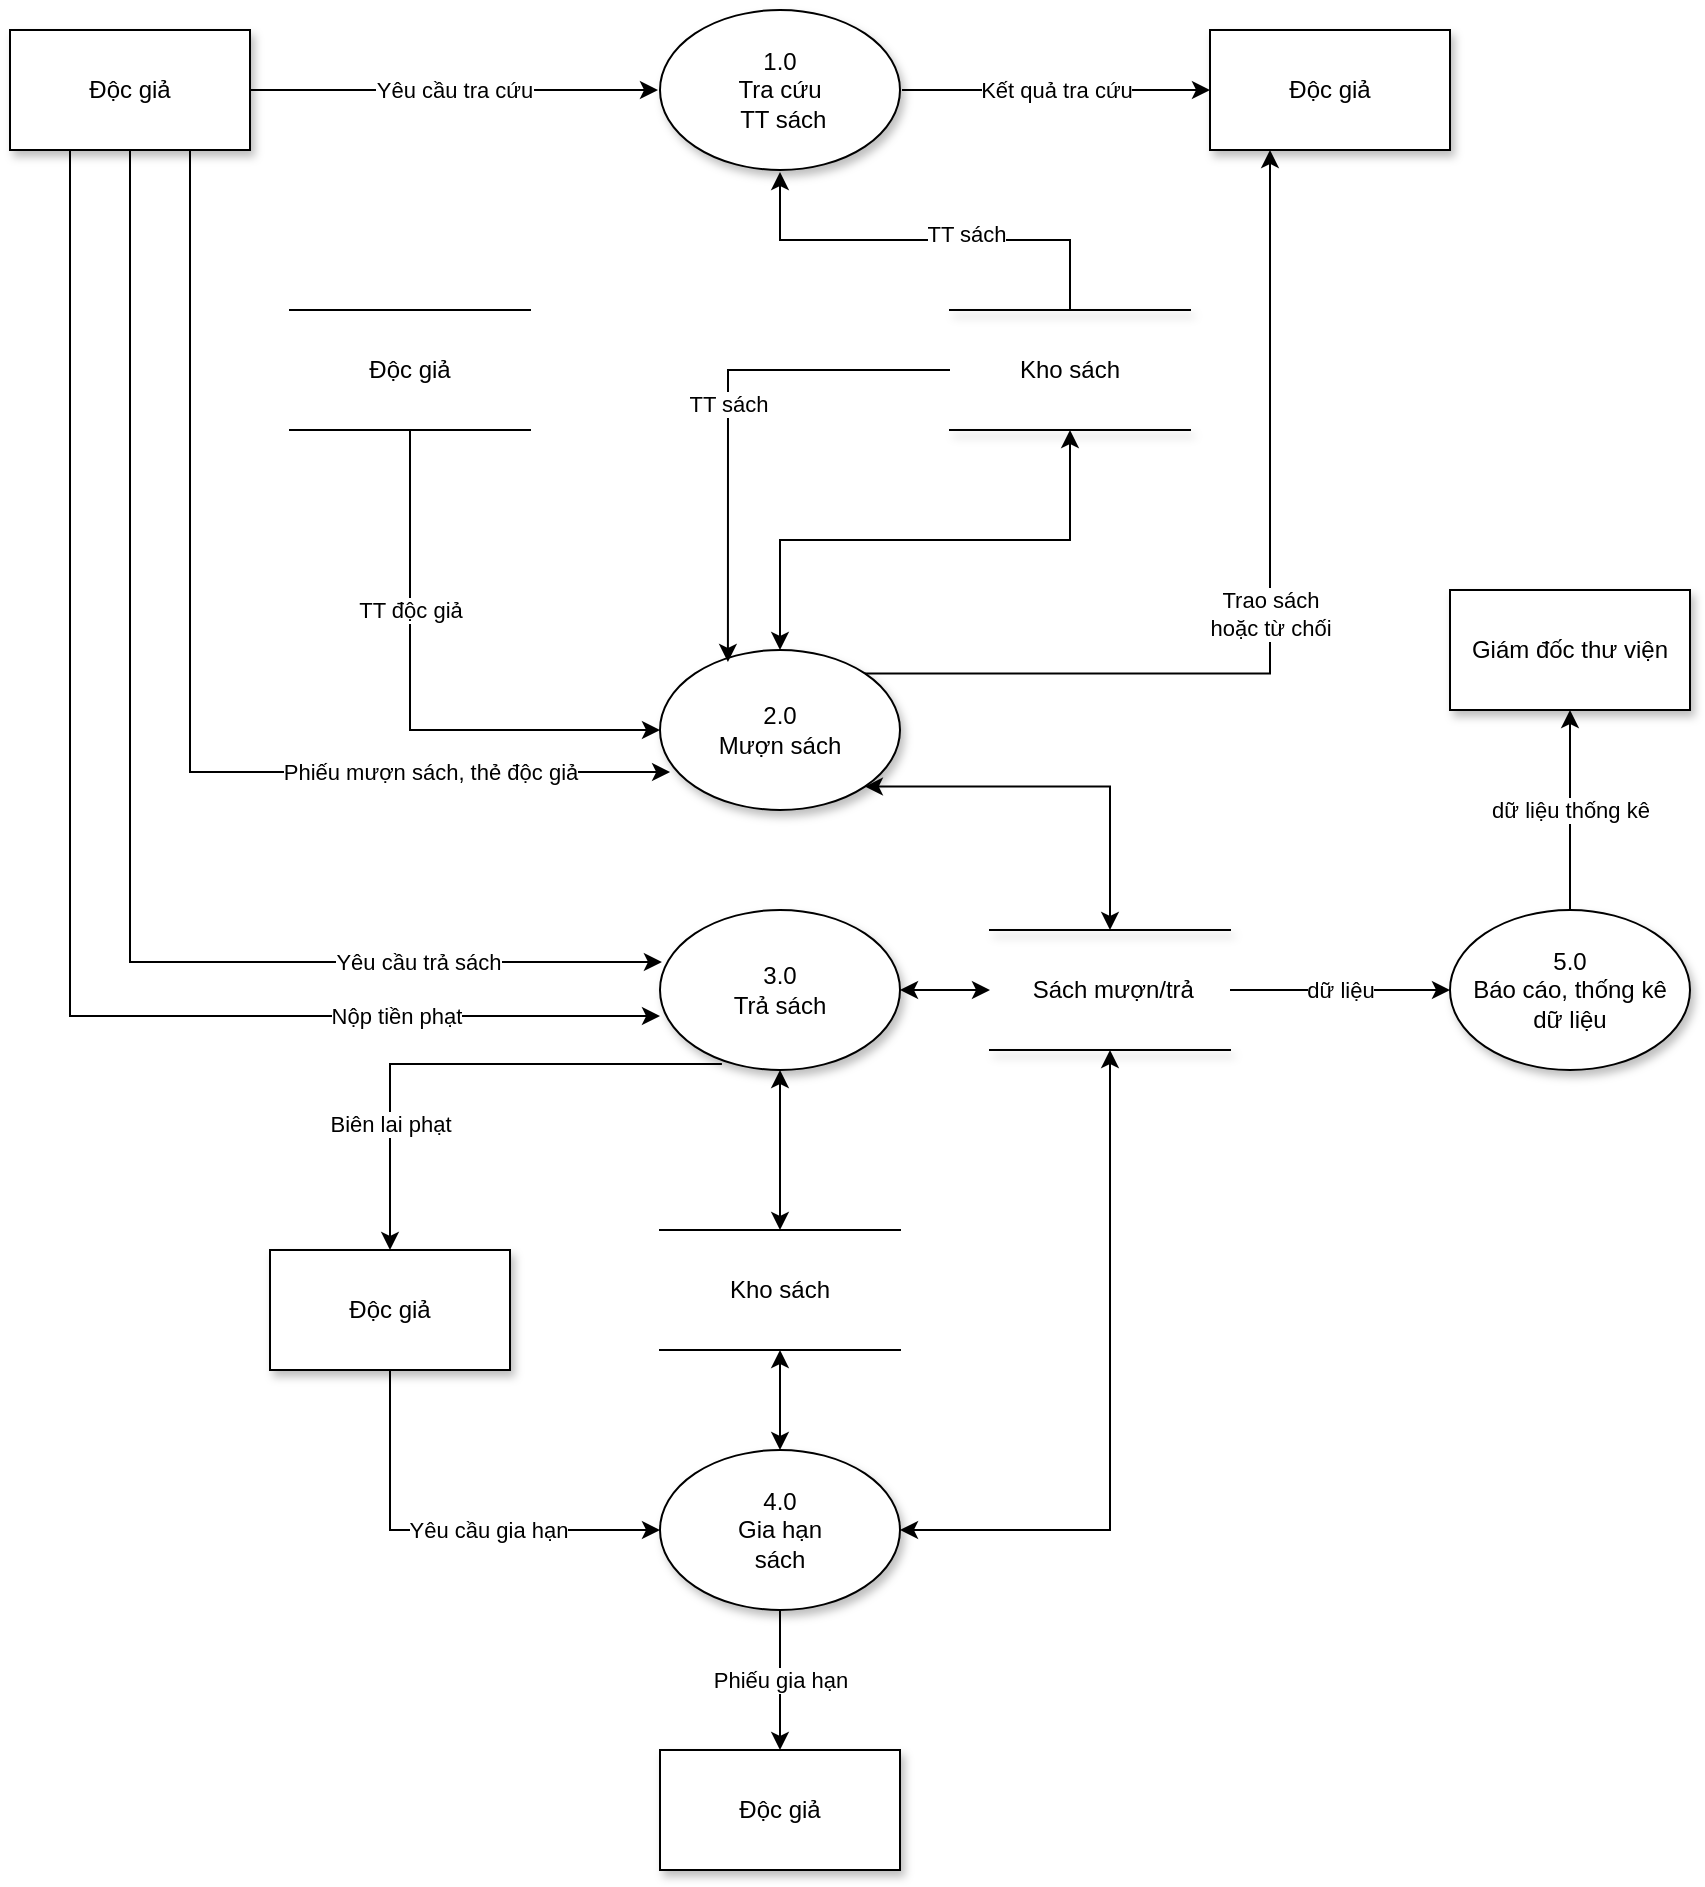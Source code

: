<mxfile version="15.4.1" type="github">
  <diagram id="prtHgNgQTEPvFCAcTncT" name="Page-1">
    <mxGraphModel dx="1634" dy="827" grid="1" gridSize="10" guides="1" tooltips="1" connect="1" arrows="1" fold="1" page="1" pageScale="1" pageWidth="1654" pageHeight="1169" math="0" shadow="0">
      <root>
        <mxCell id="0" />
        <mxCell id="1" parent="0" />
        <mxCell id="YLRgKN9mwZHJv79MUBem-47" style="edgeStyle=orthogonalEdgeStyle;rounded=0;sketch=0;jumpStyle=none;orthogonalLoop=1;jettySize=auto;html=1;exitX=0.5;exitY=1;exitDx=0;exitDy=0;entryX=0.5;entryY=0;entryDx=0;entryDy=0;shadow=0;startArrow=classic;startFill=1;endArrow=none;endFill=0;targetPerimeterSpacing=0;" edge="1" parent="1" source="YLRgKN9mwZHJv79MUBem-3" target="YLRgKN9mwZHJv79MUBem-12">
          <mxGeometry relative="1" as="geometry" />
        </mxCell>
        <mxCell id="YLRgKN9mwZHJv79MUBem-48" value="&lt;div&gt;TT sách&lt;/div&gt;" style="edgeLabel;html=1;align=center;verticalAlign=middle;resizable=0;points=[];" vertex="1" connectable="0" parent="YLRgKN9mwZHJv79MUBem-47">
          <mxGeometry x="0.182" y="3" relative="1" as="geometry">
            <mxPoint as="offset" />
          </mxGeometry>
        </mxCell>
        <mxCell id="YLRgKN9mwZHJv79MUBem-79" value="Kết quả tra cứu " style="edgeStyle=orthogonalEdgeStyle;rounded=0;sketch=0;jumpStyle=none;orthogonalLoop=1;jettySize=auto;html=1;exitX=1;exitY=0.5;exitDx=0;exitDy=0;entryX=0;entryY=0.5;entryDx=0;entryDy=0;shadow=0;startArrow=none;startFill=0;endArrow=classic;endFill=1;targetPerimeterSpacing=0;" edge="1" parent="1" source="YLRgKN9mwZHJv79MUBem-3" target="YLRgKN9mwZHJv79MUBem-78">
          <mxGeometry relative="1" as="geometry" />
        </mxCell>
        <mxCell id="YLRgKN9mwZHJv79MUBem-3" value="&lt;div&gt;1.0&lt;/div&gt;&lt;div&gt;Tra cứu&lt;br&gt;&lt;/div&gt;&amp;nbsp;TT sách" style="ellipse;whiteSpace=wrap;html=1;shadow=1;perimeterSpacing=1;" vertex="1" parent="1">
          <mxGeometry x="875" y="60" width="120" height="80" as="geometry" />
        </mxCell>
        <mxCell id="YLRgKN9mwZHJv79MUBem-52" value="" style="edgeStyle=orthogonalEdgeStyle;rounded=0;sketch=0;jumpStyle=none;orthogonalLoop=1;jettySize=auto;html=1;exitX=1;exitY=1;exitDx=0;exitDy=0;entryX=0.5;entryY=0;entryDx=0;entryDy=0;shadow=0;startArrow=classic;startFill=1;endArrow=classic;endFill=1;targetPerimeterSpacing=0;" edge="1" parent="1" source="YLRgKN9mwZHJv79MUBem-4" target="YLRgKN9mwZHJv79MUBem-13">
          <mxGeometry relative="1" as="geometry" />
        </mxCell>
        <mxCell id="YLRgKN9mwZHJv79MUBem-59" value="" style="edgeStyle=orthogonalEdgeStyle;rounded=0;sketch=0;jumpStyle=none;orthogonalLoop=1;jettySize=auto;html=1;exitX=0.5;exitY=0;exitDx=0;exitDy=0;entryX=0.5;entryY=1;entryDx=0;entryDy=0;shadow=0;startArrow=classic;startFill=1;endArrow=classic;endFill=1;targetPerimeterSpacing=0;" edge="1" parent="1" source="YLRgKN9mwZHJv79MUBem-4" target="YLRgKN9mwZHJv79MUBem-12">
          <mxGeometry relative="1" as="geometry" />
        </mxCell>
        <mxCell id="YLRgKN9mwZHJv79MUBem-84" value="&lt;div&gt;Trao sách &lt;br&gt;&lt;/div&gt;&lt;div&gt;hoặc từ chối&lt;/div&gt;" style="edgeStyle=orthogonalEdgeStyle;rounded=0;sketch=0;jumpStyle=none;orthogonalLoop=1;jettySize=auto;html=1;exitX=1;exitY=0;exitDx=0;exitDy=0;entryX=0.25;entryY=1;entryDx=0;entryDy=0;shadow=0;startArrow=none;startFill=0;endArrow=classic;endFill=1;targetPerimeterSpacing=0;" edge="1" parent="1" source="YLRgKN9mwZHJv79MUBem-4" target="YLRgKN9mwZHJv79MUBem-78">
          <mxGeometry relative="1" as="geometry">
            <Array as="points">
              <mxPoint x="1180" y="392" />
            </Array>
          </mxGeometry>
        </mxCell>
        <mxCell id="YLRgKN9mwZHJv79MUBem-4" value="&lt;div&gt;2.0&lt;/div&gt;&lt;div&gt;Mượn sách &lt;br&gt;&lt;/div&gt;" style="ellipse;whiteSpace=wrap;html=1;shadow=1;" vertex="1" parent="1">
          <mxGeometry x="875" y="380" width="120" height="80" as="geometry" />
        </mxCell>
        <mxCell id="YLRgKN9mwZHJv79MUBem-31" value="" style="edgeStyle=orthogonalEdgeStyle;rounded=0;orthogonalLoop=1;jettySize=auto;html=1;exitX=1;exitY=0.5;exitDx=0;exitDy=0;entryX=0.5;entryY=1;entryDx=0;entryDy=0;startArrow=classic;startFill=1;" edge="1" parent="1" source="YLRgKN9mwZHJv79MUBem-6" target="YLRgKN9mwZHJv79MUBem-13">
          <mxGeometry relative="1" as="geometry" />
        </mxCell>
        <mxCell id="YLRgKN9mwZHJv79MUBem-6" value="&lt;div&gt;4.0&lt;/div&gt;&lt;div&gt;Gia hạn &lt;br&gt;&lt;/div&gt;sách" style="ellipse;whiteSpace=wrap;html=1;shadow=1;" vertex="1" parent="1">
          <mxGeometry x="875" y="780" width="120" height="80" as="geometry" />
        </mxCell>
        <mxCell id="YLRgKN9mwZHJv79MUBem-68" value="dữ liệu thống kê " style="edgeStyle=orthogonalEdgeStyle;rounded=0;sketch=0;jumpStyle=none;orthogonalLoop=1;jettySize=auto;html=1;exitX=0.5;exitY=0;exitDx=0;exitDy=0;entryX=0.5;entryY=1;entryDx=0;entryDy=0;shadow=0;startArrow=none;startFill=0;endArrow=classic;endFill=1;targetPerimeterSpacing=0;" edge="1" parent="1" source="YLRgKN9mwZHJv79MUBem-7" target="YLRgKN9mwZHJv79MUBem-74">
          <mxGeometry relative="1" as="geometry">
            <mxPoint x="1420" y="280" as="targetPoint" />
          </mxGeometry>
        </mxCell>
        <mxCell id="YLRgKN9mwZHJv79MUBem-7" value="&lt;div&gt;5.0&lt;/div&gt;&lt;div&gt;Báo cáo, thống kê &lt;br&gt;&lt;/div&gt;&lt;div&gt;dữ liệu&lt;br&gt;&lt;/div&gt;" style="ellipse;whiteSpace=wrap;html=1;shadow=1;" vertex="1" parent="1">
          <mxGeometry x="1270" y="510" width="120" height="80" as="geometry" />
        </mxCell>
        <mxCell id="YLRgKN9mwZHJv79MUBem-110" value="TT sách" style="edgeStyle=orthogonalEdgeStyle;rounded=0;sketch=0;jumpStyle=none;orthogonalLoop=1;jettySize=auto;html=1;exitX=0;exitY=0.5;exitDx=0;exitDy=0;entryX=0.283;entryY=0.075;entryDx=0;entryDy=0;entryPerimeter=0;shadow=0;startArrow=none;startFill=0;endArrow=classic;endFill=1;targetPerimeterSpacing=0;" edge="1" parent="1" source="YLRgKN9mwZHJv79MUBem-12" target="YLRgKN9mwZHJv79MUBem-4">
          <mxGeometry relative="1" as="geometry" />
        </mxCell>
        <mxCell id="YLRgKN9mwZHJv79MUBem-12" value="Kho sách" style="shape=partialRectangle;whiteSpace=wrap;html=1;left=0;right=0;fillColor=none;shadow=1;" vertex="1" parent="1">
          <mxGeometry x="1020" y="210" width="120" height="60" as="geometry" />
        </mxCell>
        <mxCell id="YLRgKN9mwZHJv79MUBem-69" value="dữ liệu " style="edgeStyle=orthogonalEdgeStyle;rounded=0;sketch=0;jumpStyle=none;orthogonalLoop=1;jettySize=auto;html=1;exitX=1;exitY=0.5;exitDx=0;exitDy=0;entryX=0;entryY=0.5;entryDx=0;entryDy=0;shadow=0;startArrow=none;startFill=0;endArrow=classic;endFill=1;targetPerimeterSpacing=0;" edge="1" parent="1" source="YLRgKN9mwZHJv79MUBem-13" target="YLRgKN9mwZHJv79MUBem-7">
          <mxGeometry relative="1" as="geometry" />
        </mxCell>
        <mxCell id="YLRgKN9mwZHJv79MUBem-13" value="&amp;nbsp;Sách mượn/trả" style="shape=partialRectangle;whiteSpace=wrap;html=1;left=0;right=0;fillColor=none;shadow=1;" vertex="1" parent="1">
          <mxGeometry x="1040" y="520" width="120" height="60" as="geometry" />
        </mxCell>
        <mxCell id="YLRgKN9mwZHJv79MUBem-113" style="edgeStyle=orthogonalEdgeStyle;rounded=0;sketch=0;jumpStyle=none;orthogonalLoop=1;jettySize=auto;html=1;exitX=0.5;exitY=1;exitDx=0;exitDy=0;shadow=0;startArrow=classic;startFill=1;endArrow=classic;endFill=1;targetPerimeterSpacing=0;" edge="1" parent="1" source="YLRgKN9mwZHJv79MUBem-55" target="YLRgKN9mwZHJv79MUBem-6">
          <mxGeometry relative="1" as="geometry" />
        </mxCell>
        <mxCell id="YLRgKN9mwZHJv79MUBem-114" style="edgeStyle=orthogonalEdgeStyle;rounded=0;sketch=0;jumpStyle=none;orthogonalLoop=1;jettySize=auto;html=1;exitX=0.5;exitY=0;exitDx=0;exitDy=0;entryX=0.5;entryY=1;entryDx=0;entryDy=0;shadow=0;startArrow=classic;startFill=1;endArrow=classic;endFill=1;targetPerimeterSpacing=0;" edge="1" parent="1" source="YLRgKN9mwZHJv79MUBem-55" target="YLRgKN9mwZHJv79MUBem-100">
          <mxGeometry relative="1" as="geometry" />
        </mxCell>
        <mxCell id="YLRgKN9mwZHJv79MUBem-55" value="Kho sách " style="shape=partialRectangle;whiteSpace=wrap;html=1;left=0;right=0;fillColor=none;" vertex="1" parent="1">
          <mxGeometry x="875" y="670" width="120" height="60" as="geometry" />
        </mxCell>
        <mxCell id="YLRgKN9mwZHJv79MUBem-74" value="Giám đốc thư viện" style="rounded=0;whiteSpace=wrap;html=1;shadow=1;" vertex="1" parent="1">
          <mxGeometry x="1270" y="350" width="120" height="60" as="geometry" />
        </mxCell>
        <mxCell id="YLRgKN9mwZHJv79MUBem-87" value="Yêu cầu tra cứu " style="edgeStyle=orthogonalEdgeStyle;rounded=0;sketch=0;jumpStyle=none;orthogonalLoop=1;jettySize=auto;html=1;exitX=1;exitY=0.5;exitDx=0;exitDy=0;shadow=0;startArrow=none;startFill=0;endArrow=classic;endFill=1;targetPerimeterSpacing=0;" edge="1" parent="1" source="YLRgKN9mwZHJv79MUBem-75" target="YLRgKN9mwZHJv79MUBem-3">
          <mxGeometry relative="1" as="geometry" />
        </mxCell>
        <mxCell id="YLRgKN9mwZHJv79MUBem-101" value="Phiếu mượn sách, thẻ độc giả " style="edgeStyle=orthogonalEdgeStyle;rounded=0;sketch=0;jumpStyle=none;orthogonalLoop=1;jettySize=auto;html=1;exitX=0.75;exitY=1;exitDx=0;exitDy=0;entryX=0.042;entryY=0.763;entryDx=0;entryDy=0;entryPerimeter=0;shadow=0;startArrow=none;startFill=0;endArrow=classic;endFill=1;targetPerimeterSpacing=0;" edge="1" parent="1" source="YLRgKN9mwZHJv79MUBem-75" target="YLRgKN9mwZHJv79MUBem-4">
          <mxGeometry x="0.564" relative="1" as="geometry">
            <Array as="points">
              <mxPoint x="640" y="441" />
            </Array>
            <mxPoint as="offset" />
          </mxGeometry>
        </mxCell>
        <mxCell id="YLRgKN9mwZHJv79MUBem-102" value="Yêu cầu trả sách" style="edgeStyle=orthogonalEdgeStyle;rounded=0;sketch=0;jumpStyle=none;orthogonalLoop=1;jettySize=auto;html=1;exitX=0.5;exitY=1;exitDx=0;exitDy=0;entryX=0.008;entryY=0.325;entryDx=0;entryDy=0;entryPerimeter=0;shadow=0;startArrow=none;startFill=0;endArrow=classic;endFill=1;targetPerimeterSpacing=0;" edge="1" parent="1" source="YLRgKN9mwZHJv79MUBem-75" target="YLRgKN9mwZHJv79MUBem-100">
          <mxGeometry x="0.635" relative="1" as="geometry">
            <mxPoint as="offset" />
          </mxGeometry>
        </mxCell>
        <mxCell id="YLRgKN9mwZHJv79MUBem-103" value="Nộp tiền phạt" style="edgeStyle=orthogonalEdgeStyle;rounded=0;sketch=0;jumpStyle=none;orthogonalLoop=1;jettySize=auto;html=1;exitX=0.25;exitY=1;exitDx=0;exitDy=0;entryX=0;entryY=0.663;entryDx=0;entryDy=0;entryPerimeter=0;shadow=0;startArrow=none;startFill=0;endArrow=classic;endFill=1;targetPerimeterSpacing=0;" edge="1" parent="1" source="YLRgKN9mwZHJv79MUBem-75" target="YLRgKN9mwZHJv79MUBem-100">
          <mxGeometry x="0.638" relative="1" as="geometry">
            <mxPoint as="offset" />
          </mxGeometry>
        </mxCell>
        <mxCell id="YLRgKN9mwZHJv79MUBem-75" value="Độc giả" style="rounded=0;whiteSpace=wrap;html=1;glass=0;sketch=0;shadow=1;" vertex="1" parent="1">
          <mxGeometry x="550" y="70" width="120" height="60" as="geometry" />
        </mxCell>
        <mxCell id="YLRgKN9mwZHJv79MUBem-78" value="Độc giả" style="rounded=0;whiteSpace=wrap;html=1;shadow=1;" vertex="1" parent="1">
          <mxGeometry x="1150" y="70" width="120" height="60" as="geometry" />
        </mxCell>
        <mxCell id="YLRgKN9mwZHJv79MUBem-109" value="TT độc giả" style="edgeStyle=orthogonalEdgeStyle;rounded=0;sketch=0;jumpStyle=none;orthogonalLoop=1;jettySize=auto;html=1;exitX=0.5;exitY=1;exitDx=0;exitDy=0;entryX=0;entryY=0.5;entryDx=0;entryDy=0;shadow=0;startArrow=none;startFill=0;endArrow=classic;endFill=1;targetPerimeterSpacing=0;" edge="1" parent="1" source="YLRgKN9mwZHJv79MUBem-93" target="YLRgKN9mwZHJv79MUBem-4">
          <mxGeometry x="-0.345" relative="1" as="geometry">
            <mxPoint as="offset" />
          </mxGeometry>
        </mxCell>
        <mxCell id="YLRgKN9mwZHJv79MUBem-93" value="Độc giả" style="shape=partialRectangle;whiteSpace=wrap;html=1;left=0;right=0;fillColor=none;" vertex="1" parent="1">
          <mxGeometry x="690" y="210" width="120" height="60" as="geometry" />
        </mxCell>
        <mxCell id="YLRgKN9mwZHJv79MUBem-97" value="Yêu cầu gia hạn" style="edgeStyle=orthogonalEdgeStyle;rounded=0;sketch=0;jumpStyle=none;orthogonalLoop=1;jettySize=auto;html=1;exitX=0.5;exitY=1;exitDx=0;exitDy=0;shadow=0;startArrow=none;startFill=0;endArrow=classic;endFill=1;targetPerimeterSpacing=0;entryX=0;entryY=0.5;entryDx=0;entryDy=0;" edge="1" parent="1" source="YLRgKN9mwZHJv79MUBem-96" target="YLRgKN9mwZHJv79MUBem-6">
          <mxGeometry x="0.2" relative="1" as="geometry">
            <mxPoint as="offset" />
          </mxGeometry>
        </mxCell>
        <mxCell id="YLRgKN9mwZHJv79MUBem-96" value="Độc giả " style="rounded=0;whiteSpace=wrap;html=1;shadow=1;" vertex="1" parent="1">
          <mxGeometry x="680" y="680" width="120" height="60" as="geometry" />
        </mxCell>
        <mxCell id="YLRgKN9mwZHJv79MUBem-116" value="Phiếu gia hạn" style="edgeStyle=orthogonalEdgeStyle;rounded=0;sketch=0;jumpStyle=none;orthogonalLoop=1;jettySize=auto;html=1;exitX=0.5;exitY=0;exitDx=0;exitDy=0;entryX=0.5;entryY=1;entryDx=0;entryDy=0;shadow=0;startArrow=classic;startFill=1;endArrow=none;endFill=0;targetPerimeterSpacing=0;" edge="1" parent="1" source="YLRgKN9mwZHJv79MUBem-98" target="YLRgKN9mwZHJv79MUBem-6">
          <mxGeometry relative="1" as="geometry" />
        </mxCell>
        <mxCell id="YLRgKN9mwZHJv79MUBem-98" value="Độc giả" style="rounded=0;whiteSpace=wrap;html=1;shadow=1;" vertex="1" parent="1">
          <mxGeometry x="875" y="930" width="120" height="60" as="geometry" />
        </mxCell>
        <mxCell id="YLRgKN9mwZHJv79MUBem-104" value="Biên lai phạt" style="edgeStyle=orthogonalEdgeStyle;rounded=0;sketch=0;jumpStyle=none;orthogonalLoop=1;jettySize=auto;html=1;exitX=0.258;exitY=0.963;exitDx=0;exitDy=0;entryX=0.5;entryY=0;entryDx=0;entryDy=0;shadow=0;startArrow=none;startFill=0;endArrow=classic;endFill=1;targetPerimeterSpacing=0;exitPerimeter=0;" edge="1" parent="1" source="YLRgKN9mwZHJv79MUBem-100" target="YLRgKN9mwZHJv79MUBem-96">
          <mxGeometry x="0.514" relative="1" as="geometry">
            <mxPoint as="offset" />
          </mxGeometry>
        </mxCell>
        <mxCell id="YLRgKN9mwZHJv79MUBem-108" style="edgeStyle=orthogonalEdgeStyle;rounded=0;sketch=0;jumpStyle=none;orthogonalLoop=1;jettySize=auto;html=1;exitX=1;exitY=0.5;exitDx=0;exitDy=0;entryX=0;entryY=0.5;entryDx=0;entryDy=0;shadow=0;startArrow=classic;startFill=1;endArrow=classic;endFill=1;targetPerimeterSpacing=0;" edge="1" parent="1" source="YLRgKN9mwZHJv79MUBem-100" target="YLRgKN9mwZHJv79MUBem-13">
          <mxGeometry relative="1" as="geometry" />
        </mxCell>
        <mxCell id="YLRgKN9mwZHJv79MUBem-100" value="&lt;div&gt;3.0&lt;/div&gt;&lt;div&gt;Trả sách&lt;br&gt;&lt;/div&gt;" style="ellipse;whiteSpace=wrap;html=1;shadow=1;" vertex="1" parent="1">
          <mxGeometry x="875" y="510" width="120" height="80" as="geometry" />
        </mxCell>
      </root>
    </mxGraphModel>
  </diagram>
</mxfile>
